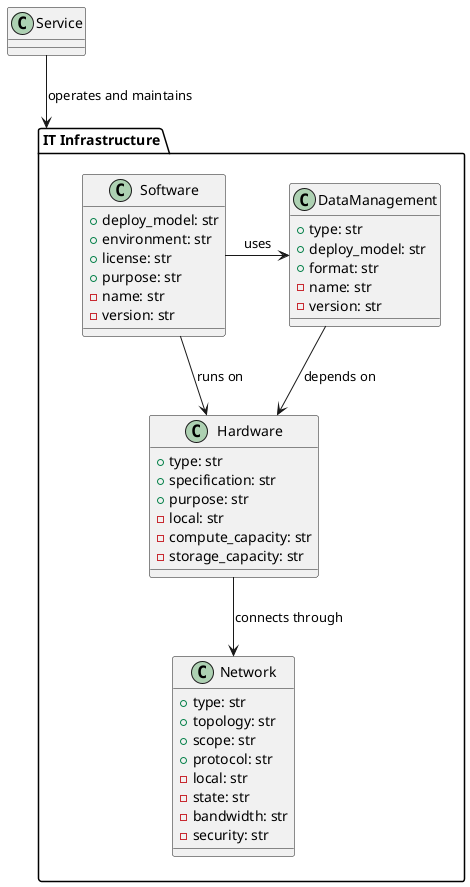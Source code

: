 @startuml

package "IT Infrastructure" as Infra {
    class Hardware {
        + type: str
        + specification: str
        + purpose: str
        - local: str
        - compute_capacity: str
        - storage_capacity: str
    }
    class Network {
        + type: str
        + topology: str
        + scope: str
        + protocol: str
        - local: str
        - state: str
        - bandwidth: str
        - security: str
    }
    class DataManagement {
        + type: str
        + deploy_model: str
        + format: str
        - name: str
        - version: str
    }
    class Software {
        + deploy_model: str
        + environment: str
        + license: str
        + purpose: str
        - name: str
        - version: str
    }

    Software -> DataManagement : uses
    Software --> Hardware : runs on
    DataManagement --> Hardware : depends on
    Hardware --> Network : connects through
}

class Service

Service --> Infra : operates and maintains

@enduml



' @startuml MPO Structures Classification Tree

' class Software {}
' class DataManagement {}
' class Hardware {}
' class Network {}
' class Service {}

' Software -- Hardware
' Software -- DataManagement
' DataManagement -- Hardware
' Hardware -- Network
' Service - Network
' Service - Hardware
' Service - DataManagement
' Service - Software

' ' class Software {
' '     + deploy_model: str
' '     + environment: str
' '     + license: str
' '     + purpose: str
' '     - name: str
' '     - version: str
' ' }


' ' class Observatory {
' '     + purpose: String
' '     + theme: String
' '     + scope: String
' '     + name: String
' ' }
' ' class TiInfrastrutcture {}
' ' class UserInteraction {
' '     + purpose: String
' '     + action: String
' ' }
' ' class Project {}


' ' Observatory --> TiInfrastrutcture
' ' Observatory --> UserInteraction
' ' Observatory --> Project

' ' * Observatório
' ' ** Infraestrutura de TI
' ' *** Rede
' ' **** Hardware
' ' ***** Serviços
' ' ****** Gerenciamento de dados
' ' ******* Coleta
' ' ******* Processamento
' ' ******* Armazenamento
' ' ****** Software
' ' ******* Disseminação
' ' ******* Relacionamento
' ' ** Usuários
' ' ** Projetos

' @enduml